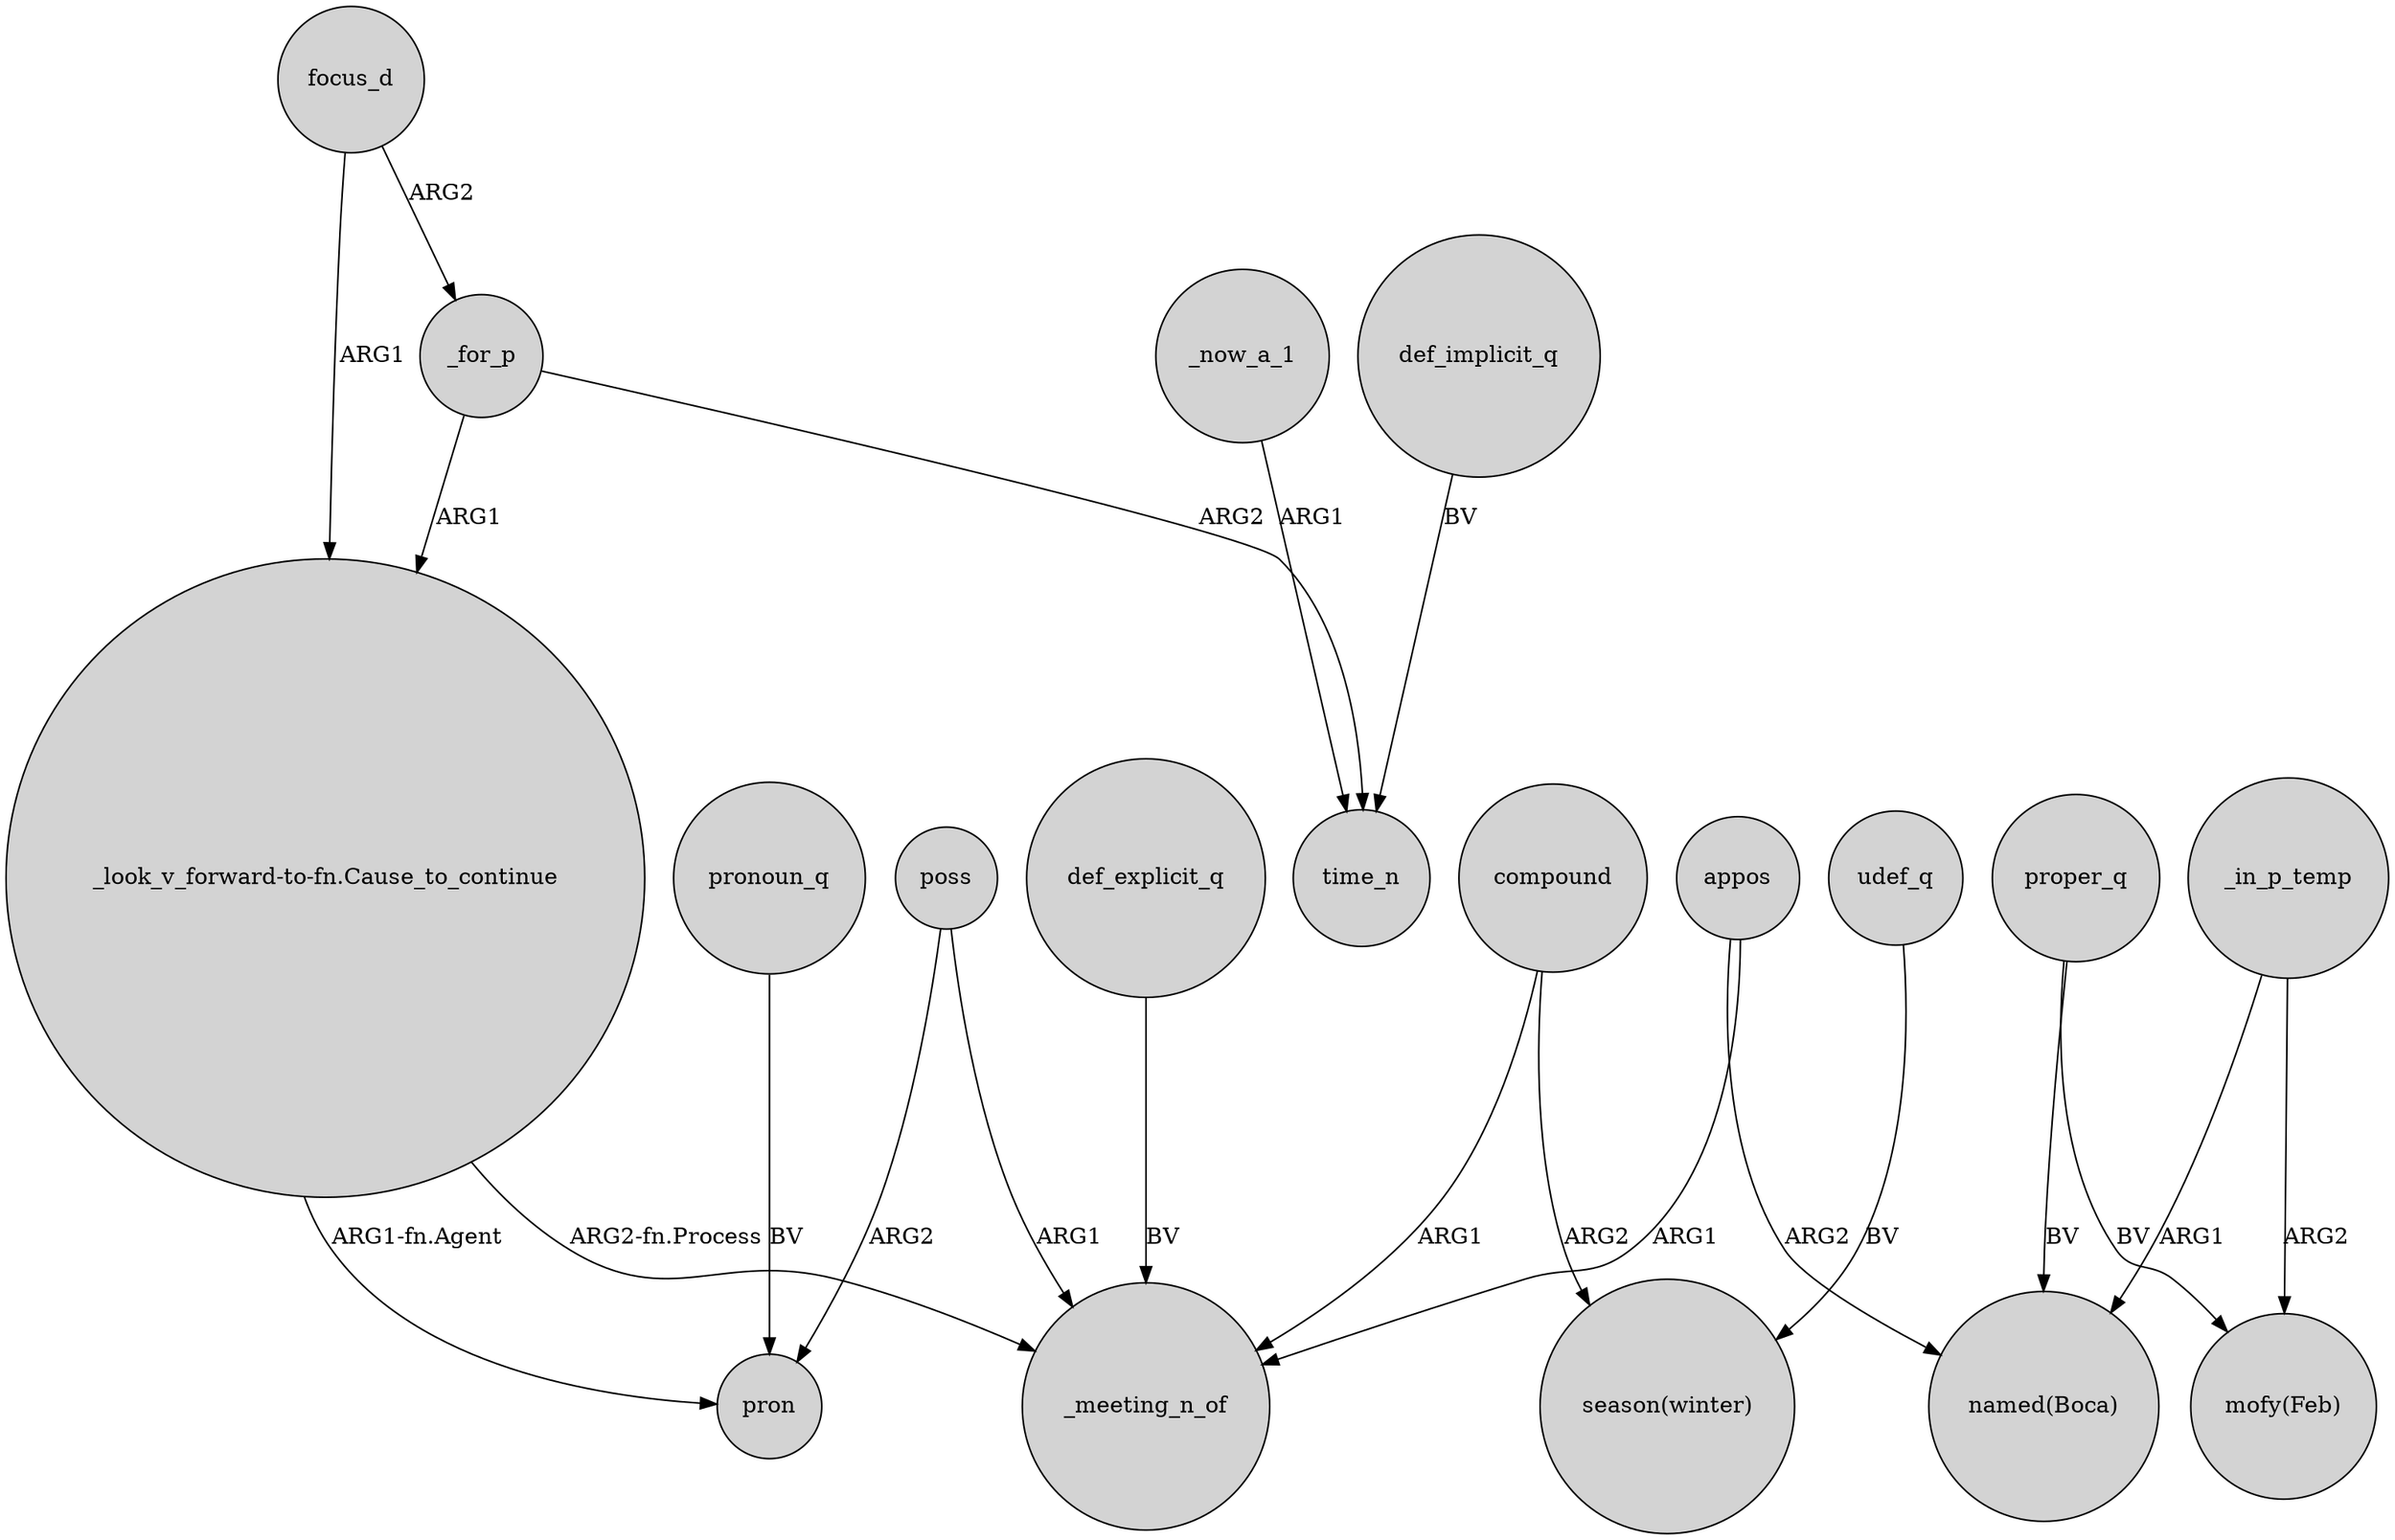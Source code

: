 digraph {
	node [shape=circle style=filled]
	def_explicit_q -> _meeting_n_of [label=BV]
	"_look_v_forward-to-fn.Cause_to_continue" -> _meeting_n_of [label="ARG2-fn.Process"]
	udef_q -> "season(winter)" [label=BV]
	appos -> "named(Boca)" [label=ARG2]
	proper_q -> "mofy(Feb)" [label=BV]
	focus_d -> _for_p [label=ARG2]
	_in_p_temp -> "mofy(Feb)" [label=ARG2]
	poss -> _meeting_n_of [label=ARG1]
	"_look_v_forward-to-fn.Cause_to_continue" -> pron [label="ARG1-fn.Agent"]
	def_implicit_q -> time_n [label=BV]
	proper_q -> "named(Boca)" [label=BV]
	_now_a_1 -> time_n [label=ARG1]
	poss -> pron [label=ARG2]
	compound -> "season(winter)" [label=ARG2]
	_for_p -> "_look_v_forward-to-fn.Cause_to_continue" [label=ARG1]
	focus_d -> "_look_v_forward-to-fn.Cause_to_continue" [label=ARG1]
	_in_p_temp -> "named(Boca)" [label=ARG1]
	pronoun_q -> pron [label=BV]
	appos -> _meeting_n_of [label=ARG1]
	compound -> _meeting_n_of [label=ARG1]
	_for_p -> time_n [label=ARG2]
}
